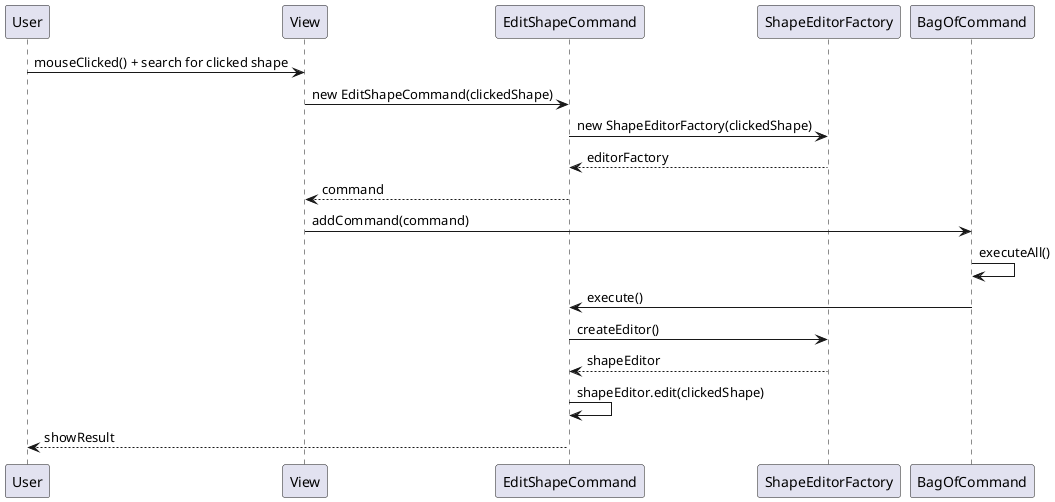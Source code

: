 @startuml
User -> View: mouseClicked() + search for clicked shape
View -> EditShapeCommand : new EditShapeCommand(clickedShape)
EditShapeCommand -> ShapeEditorFactory : new ShapeEditorFactory(clickedShape)
ShapeEditorFactory --> EditShapeCommand : editorFactory
EditShapeCommand --> View : command
View -> BagOfCommand: addCommand(command)
BagOfCommand -> BagOfCommand : executeAll()
BagOfCommand -> EditShapeCommand : execute()
EditShapeCommand -> ShapeEditorFactory : createEditor()
ShapeEditorFactory --> EditShapeCommand : shapeEditor
EditShapeCommand -> EditShapeCommand : shapeEditor.edit(clickedShape)
EditShapeCommand --> User: showResult
@enduml